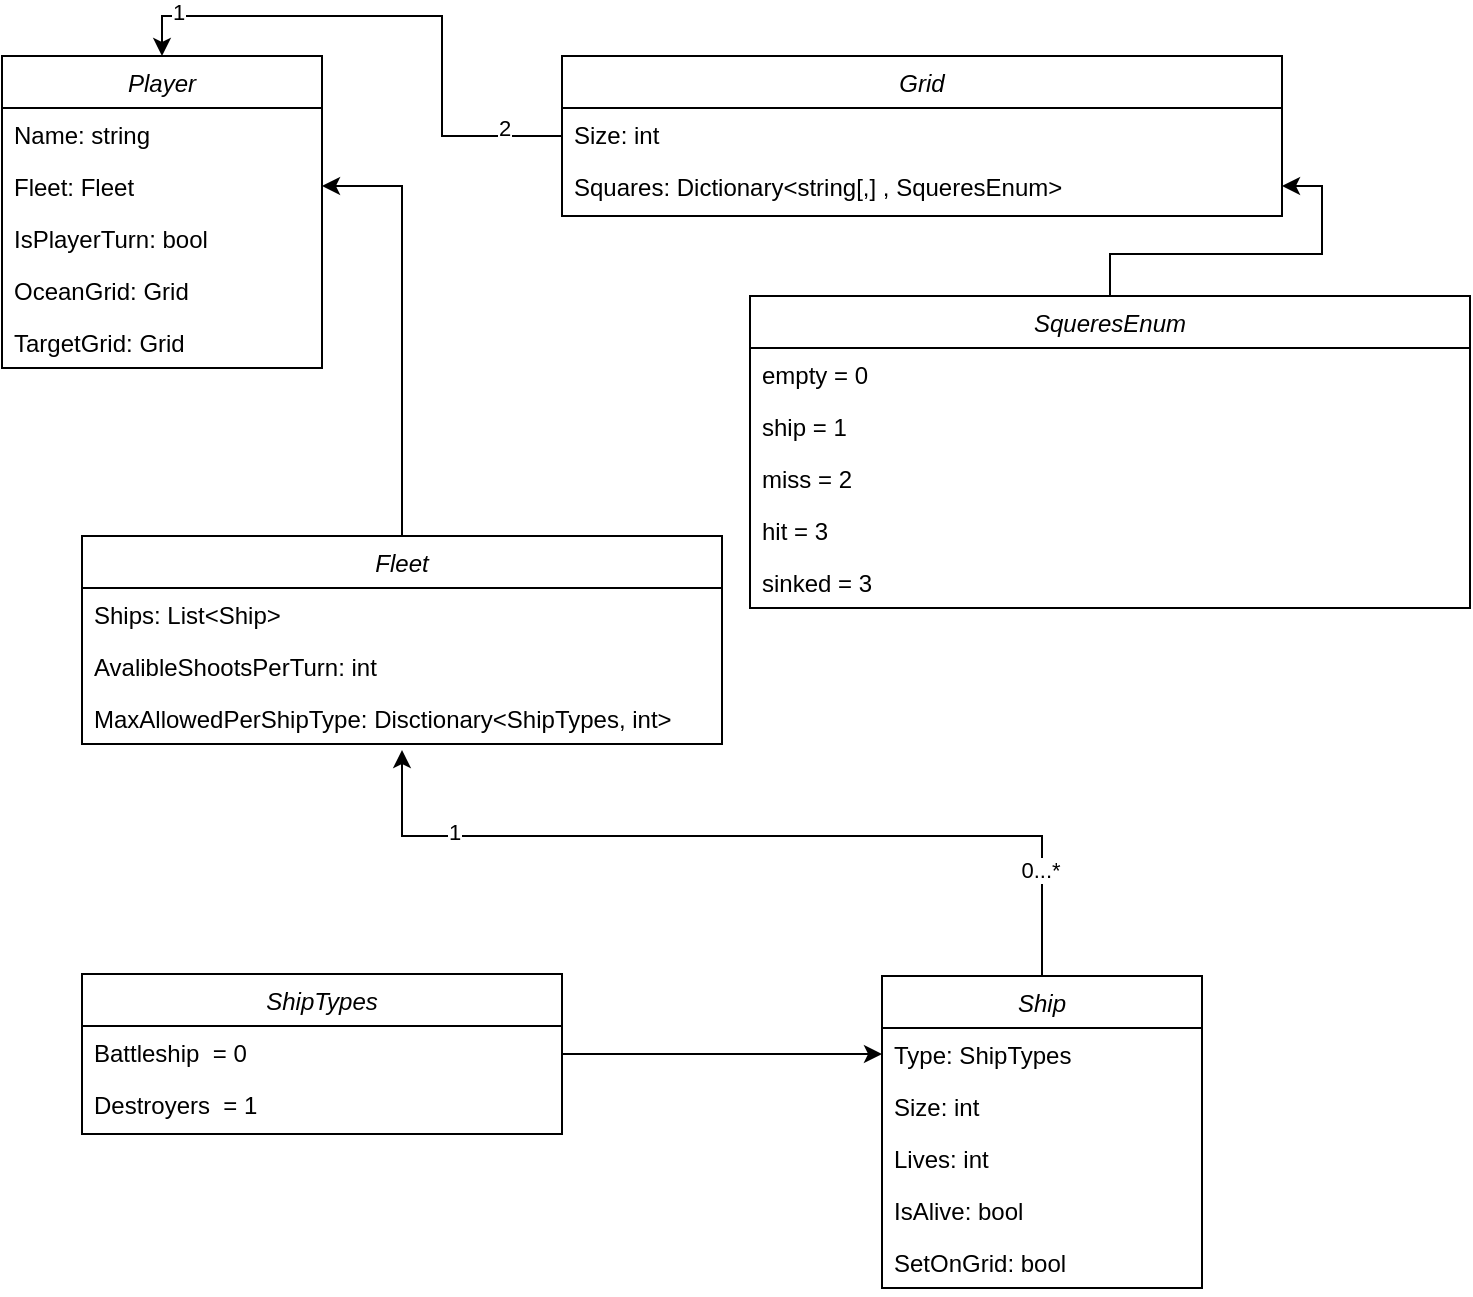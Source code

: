 <mxfile version="21.5.0" type="device">
  <diagram id="C5RBs43oDa-KdzZeNtuy" name="Page-1">
    <mxGraphModel dx="792" dy="1097" grid="1" gridSize="10" guides="1" tooltips="1" connect="1" arrows="1" fold="1" page="1" pageScale="1" pageWidth="827" pageHeight="1169" math="0" shadow="0">
      <root>
        <mxCell id="WIyWlLk6GJQsqaUBKTNV-0" />
        <mxCell id="WIyWlLk6GJQsqaUBKTNV-1" parent="WIyWlLk6GJQsqaUBKTNV-0" />
        <mxCell id="zkfFHV4jXpPFQw0GAbJ--0" value="Player" style="swimlane;fontStyle=2;align=center;verticalAlign=top;childLayout=stackLayout;horizontal=1;startSize=26;horizontalStack=0;resizeParent=1;resizeLast=0;collapsible=1;marginBottom=0;rounded=0;shadow=0;strokeWidth=1;" parent="WIyWlLk6GJQsqaUBKTNV-1" vertex="1">
          <mxGeometry x="40" y="80" width="160" height="156" as="geometry">
            <mxRectangle x="230" y="140" width="160" height="26" as="alternateBounds" />
          </mxGeometry>
        </mxCell>
        <mxCell id="zkfFHV4jXpPFQw0GAbJ--1" value="Name: string" style="text;align=left;verticalAlign=top;spacingLeft=4;spacingRight=4;overflow=hidden;rotatable=0;points=[[0,0.5],[1,0.5]];portConstraint=eastwest;" parent="zkfFHV4jXpPFQw0GAbJ--0" vertex="1">
          <mxGeometry y="26" width="160" height="26" as="geometry" />
        </mxCell>
        <mxCell id="zkfFHV4jXpPFQw0GAbJ--2" value="Fleet: Fleet" style="text;align=left;verticalAlign=top;spacingLeft=4;spacingRight=4;overflow=hidden;rotatable=0;points=[[0,0.5],[1,0.5]];portConstraint=eastwest;rounded=0;shadow=0;html=0;" parent="zkfFHV4jXpPFQw0GAbJ--0" vertex="1">
          <mxGeometry y="52" width="160" height="26" as="geometry" />
        </mxCell>
        <mxCell id="zkfFHV4jXpPFQw0GAbJ--3" value="IsPlayerTurn: bool" style="text;align=left;verticalAlign=top;spacingLeft=4;spacingRight=4;overflow=hidden;rotatable=0;points=[[0,0.5],[1,0.5]];portConstraint=eastwest;rounded=0;shadow=0;html=0;" parent="zkfFHV4jXpPFQw0GAbJ--0" vertex="1">
          <mxGeometry y="78" width="160" height="26" as="geometry" />
        </mxCell>
        <mxCell id="dhn_8ACEzhib1miOB9We-24" value="OceanGrid: Grid&#xa;" style="text;align=left;verticalAlign=top;spacingLeft=4;spacingRight=4;overflow=hidden;rotatable=0;points=[[0,0.5],[1,0.5]];portConstraint=eastwest;rounded=0;shadow=0;html=0;" vertex="1" parent="zkfFHV4jXpPFQw0GAbJ--0">
          <mxGeometry y="104" width="160" height="26" as="geometry" />
        </mxCell>
        <mxCell id="dhn_8ACEzhib1miOB9We-25" value="TargetGrid: Grid&#xa;" style="text;align=left;verticalAlign=top;spacingLeft=4;spacingRight=4;overflow=hidden;rotatable=0;points=[[0,0.5],[1,0.5]];portConstraint=eastwest;rounded=0;shadow=0;html=0;" vertex="1" parent="zkfFHV4jXpPFQw0GAbJ--0">
          <mxGeometry y="130" width="160" height="26" as="geometry" />
        </mxCell>
        <mxCell id="dhn_8ACEzhib1miOB9We-21" style="edgeStyle=orthogonalEdgeStyle;rounded=0;orthogonalLoop=1;jettySize=auto;html=1;entryX=0.497;entryY=1.115;entryDx=0;entryDy=0;entryPerimeter=0;" edge="1" parent="WIyWlLk6GJQsqaUBKTNV-1" source="dhn_8ACEzhib1miOB9We-0" target="dhn_8ACEzhib1miOB9We-55">
          <mxGeometry relative="1" as="geometry">
            <Array as="points">
              <mxPoint x="560" y="470" />
              <mxPoint x="240" y="470" />
            </Array>
          </mxGeometry>
        </mxCell>
        <mxCell id="dhn_8ACEzhib1miOB9We-22" value="1" style="edgeLabel;html=1;align=center;verticalAlign=middle;resizable=0;points=[];" vertex="1" connectable="0" parent="dhn_8ACEzhib1miOB9We-21">
          <mxGeometry x="0.677" y="-2" relative="1" as="geometry">
            <mxPoint as="offset" />
          </mxGeometry>
        </mxCell>
        <mxCell id="dhn_8ACEzhib1miOB9We-23" value="0...*" style="edgeLabel;html=1;align=center;verticalAlign=middle;resizable=0;points=[];" vertex="1" connectable="0" parent="dhn_8ACEzhib1miOB9We-21">
          <mxGeometry x="-0.754" y="1" relative="1" as="geometry">
            <mxPoint as="offset" />
          </mxGeometry>
        </mxCell>
        <mxCell id="dhn_8ACEzhib1miOB9We-0" value="Ship" style="swimlane;fontStyle=2;align=center;verticalAlign=top;childLayout=stackLayout;horizontal=1;startSize=26;horizontalStack=0;resizeParent=1;resizeLast=0;collapsible=1;marginBottom=0;rounded=0;shadow=0;strokeWidth=1;" vertex="1" parent="WIyWlLk6GJQsqaUBKTNV-1">
          <mxGeometry x="480" y="540" width="160" height="156" as="geometry">
            <mxRectangle x="230" y="140" width="160" height="26" as="alternateBounds" />
          </mxGeometry>
        </mxCell>
        <mxCell id="dhn_8ACEzhib1miOB9We-1" value="Type: ShipTypes" style="text;align=left;verticalAlign=top;spacingLeft=4;spacingRight=4;overflow=hidden;rotatable=0;points=[[0,0.5],[1,0.5]];portConstraint=eastwest;" vertex="1" parent="dhn_8ACEzhib1miOB9We-0">
          <mxGeometry y="26" width="160" height="26" as="geometry" />
        </mxCell>
        <mxCell id="dhn_8ACEzhib1miOB9We-2" value="Size: int" style="text;align=left;verticalAlign=top;spacingLeft=4;spacingRight=4;overflow=hidden;rotatable=0;points=[[0,0.5],[1,0.5]];portConstraint=eastwest;rounded=0;shadow=0;html=0;" vertex="1" parent="dhn_8ACEzhib1miOB9We-0">
          <mxGeometry y="52" width="160" height="26" as="geometry" />
        </mxCell>
        <mxCell id="dhn_8ACEzhib1miOB9We-3" value="Lives: int" style="text;align=left;verticalAlign=top;spacingLeft=4;spacingRight=4;overflow=hidden;rotatable=0;points=[[0,0.5],[1,0.5]];portConstraint=eastwest;rounded=0;shadow=0;html=0;" vertex="1" parent="dhn_8ACEzhib1miOB9We-0">
          <mxGeometry y="78" width="160" height="26" as="geometry" />
        </mxCell>
        <mxCell id="dhn_8ACEzhib1miOB9We-53" value="IsAlive: bool" style="text;align=left;verticalAlign=top;spacingLeft=4;spacingRight=4;overflow=hidden;rotatable=0;points=[[0,0.5],[1,0.5]];portConstraint=eastwest;rounded=0;shadow=0;html=0;" vertex="1" parent="dhn_8ACEzhib1miOB9We-0">
          <mxGeometry y="104" width="160" height="26" as="geometry" />
        </mxCell>
        <mxCell id="dhn_8ACEzhib1miOB9We-54" value="SetOnGrid: bool" style="text;align=left;verticalAlign=top;spacingLeft=4;spacingRight=4;overflow=hidden;rotatable=0;points=[[0,0.5],[1,0.5]];portConstraint=eastwest;rounded=0;shadow=0;html=0;" vertex="1" parent="dhn_8ACEzhib1miOB9We-0">
          <mxGeometry y="130" width="160" height="26" as="geometry" />
        </mxCell>
        <mxCell id="dhn_8ACEzhib1miOB9We-26" style="edgeStyle=orthogonalEdgeStyle;rounded=0;orthogonalLoop=1;jettySize=auto;html=1;entryX=0.5;entryY=0;entryDx=0;entryDy=0;" edge="1" parent="WIyWlLk6GJQsqaUBKTNV-1" source="dhn_8ACEzhib1miOB9We-4" target="zkfFHV4jXpPFQw0GAbJ--0">
          <mxGeometry relative="1" as="geometry" />
        </mxCell>
        <mxCell id="dhn_8ACEzhib1miOB9We-27" value="1" style="edgeLabel;html=1;align=center;verticalAlign=middle;resizable=0;points=[];" vertex="1" connectable="0" parent="dhn_8ACEzhib1miOB9We-26">
          <mxGeometry x="0.8" y="-2" relative="1" as="geometry">
            <mxPoint as="offset" />
          </mxGeometry>
        </mxCell>
        <mxCell id="dhn_8ACEzhib1miOB9We-29" value="2" style="edgeLabel;html=1;align=center;verticalAlign=middle;resizable=0;points=[];" vertex="1" connectable="0" parent="dhn_8ACEzhib1miOB9We-26">
          <mxGeometry x="-0.794" y="-4" relative="1" as="geometry">
            <mxPoint as="offset" />
          </mxGeometry>
        </mxCell>
        <mxCell id="dhn_8ACEzhib1miOB9We-4" value="Grid" style="swimlane;fontStyle=2;align=center;verticalAlign=top;childLayout=stackLayout;horizontal=1;startSize=26;horizontalStack=0;resizeParent=1;resizeLast=0;collapsible=1;marginBottom=0;rounded=0;shadow=0;strokeWidth=1;" vertex="1" parent="WIyWlLk6GJQsqaUBKTNV-1">
          <mxGeometry x="320" y="80" width="360" height="80" as="geometry">
            <mxRectangle x="230" y="140" width="160" height="26" as="alternateBounds" />
          </mxGeometry>
        </mxCell>
        <mxCell id="dhn_8ACEzhib1miOB9We-5" value="Size: int" style="text;align=left;verticalAlign=top;spacingLeft=4;spacingRight=4;overflow=hidden;rotatable=0;points=[[0,0.5],[1,0.5]];portConstraint=eastwest;" vertex="1" parent="dhn_8ACEzhib1miOB9We-4">
          <mxGeometry y="26" width="360" height="26" as="geometry" />
        </mxCell>
        <mxCell id="dhn_8ACEzhib1miOB9We-6" value="Squares: Dictionary&lt;string[,] , SqueresEnum&gt;" style="text;align=left;verticalAlign=top;spacingLeft=4;spacingRight=4;overflow=hidden;rotatable=0;points=[[0,0.5],[1,0.5]];portConstraint=eastwest;rounded=0;shadow=0;html=0;" vertex="1" parent="dhn_8ACEzhib1miOB9We-4">
          <mxGeometry y="52" width="360" height="26" as="geometry" />
        </mxCell>
        <mxCell id="dhn_8ACEzhib1miOB9We-20" style="edgeStyle=orthogonalEdgeStyle;rounded=0;orthogonalLoop=1;jettySize=auto;html=1;" edge="1" parent="WIyWlLk6GJQsqaUBKTNV-1" source="dhn_8ACEzhib1miOB9We-8" target="zkfFHV4jXpPFQw0GAbJ--2">
          <mxGeometry relative="1" as="geometry" />
        </mxCell>
        <mxCell id="dhn_8ACEzhib1miOB9We-8" value="Fleet" style="swimlane;fontStyle=2;align=center;verticalAlign=top;childLayout=stackLayout;horizontal=1;startSize=26;horizontalStack=0;resizeParent=1;resizeLast=0;collapsible=1;marginBottom=0;rounded=0;shadow=0;strokeWidth=1;" vertex="1" parent="WIyWlLk6GJQsqaUBKTNV-1">
          <mxGeometry x="80" y="320" width="320" height="104" as="geometry">
            <mxRectangle x="230" y="140" width="160" height="26" as="alternateBounds" />
          </mxGeometry>
        </mxCell>
        <mxCell id="dhn_8ACEzhib1miOB9We-9" value="Ships: List&lt;Ship&gt;" style="text;align=left;verticalAlign=top;spacingLeft=4;spacingRight=4;overflow=hidden;rotatable=0;points=[[0,0.5],[1,0.5]];portConstraint=eastwest;" vertex="1" parent="dhn_8ACEzhib1miOB9We-8">
          <mxGeometry y="26" width="320" height="26" as="geometry" />
        </mxCell>
        <mxCell id="dhn_8ACEzhib1miOB9We-11" value="AvalibleShootsPerTurn: int" style="text;align=left;verticalAlign=top;spacingLeft=4;spacingRight=4;overflow=hidden;rotatable=0;points=[[0,0.5],[1,0.5]];portConstraint=eastwest;rounded=0;shadow=0;html=0;" vertex="1" parent="dhn_8ACEzhib1miOB9We-8">
          <mxGeometry y="52" width="320" height="26" as="geometry" />
        </mxCell>
        <mxCell id="dhn_8ACEzhib1miOB9We-55" value="MaxAllowedPerShipType: Disctionary&lt;ShipTypes, int&gt;" style="text;align=left;verticalAlign=top;spacingLeft=4;spacingRight=4;overflow=hidden;rotatable=0;points=[[0,0.5],[1,0.5]];portConstraint=eastwest;rounded=0;shadow=0;html=0;" vertex="1" parent="dhn_8ACEzhib1miOB9We-8">
          <mxGeometry y="78" width="320" height="26" as="geometry" />
        </mxCell>
        <mxCell id="dhn_8ACEzhib1miOB9We-57" style="edgeStyle=orthogonalEdgeStyle;rounded=0;orthogonalLoop=1;jettySize=auto;html=1;" edge="1" parent="WIyWlLk6GJQsqaUBKTNV-1" source="dhn_8ACEzhib1miOB9We-40" target="dhn_8ACEzhib1miOB9We-6">
          <mxGeometry relative="1" as="geometry" />
        </mxCell>
        <mxCell id="dhn_8ACEzhib1miOB9We-40" value="SqueresEnum" style="swimlane;fontStyle=2;align=center;verticalAlign=top;childLayout=stackLayout;horizontal=1;startSize=26;horizontalStack=0;resizeParent=1;resizeLast=0;collapsible=1;marginBottom=0;rounded=0;shadow=0;strokeWidth=1;" vertex="1" parent="WIyWlLk6GJQsqaUBKTNV-1">
          <mxGeometry x="414" y="200" width="360" height="156" as="geometry">
            <mxRectangle x="230" y="140" width="160" height="26" as="alternateBounds" />
          </mxGeometry>
        </mxCell>
        <mxCell id="dhn_8ACEzhib1miOB9We-41" value="empty = 0&#xa;" style="text;align=left;verticalAlign=top;spacingLeft=4;spacingRight=4;overflow=hidden;rotatable=0;points=[[0,0.5],[1,0.5]];portConstraint=eastwest;" vertex="1" parent="dhn_8ACEzhib1miOB9We-40">
          <mxGeometry y="26" width="360" height="26" as="geometry" />
        </mxCell>
        <mxCell id="dhn_8ACEzhib1miOB9We-43" value="ship = 1&#xa;" style="text;align=left;verticalAlign=top;spacingLeft=4;spacingRight=4;overflow=hidden;rotatable=0;points=[[0,0.5],[1,0.5]];portConstraint=eastwest;" vertex="1" parent="dhn_8ACEzhib1miOB9We-40">
          <mxGeometry y="52" width="360" height="26" as="geometry" />
        </mxCell>
        <mxCell id="dhn_8ACEzhib1miOB9We-44" value="miss = 2&#xa;" style="text;align=left;verticalAlign=top;spacingLeft=4;spacingRight=4;overflow=hidden;rotatable=0;points=[[0,0.5],[1,0.5]];portConstraint=eastwest;" vertex="1" parent="dhn_8ACEzhib1miOB9We-40">
          <mxGeometry y="78" width="360" height="26" as="geometry" />
        </mxCell>
        <mxCell id="dhn_8ACEzhib1miOB9We-45" value="hit = 3&#xa;" style="text;align=left;verticalAlign=top;spacingLeft=4;spacingRight=4;overflow=hidden;rotatable=0;points=[[0,0.5],[1,0.5]];portConstraint=eastwest;" vertex="1" parent="dhn_8ACEzhib1miOB9We-40">
          <mxGeometry y="104" width="360" height="26" as="geometry" />
        </mxCell>
        <mxCell id="dhn_8ACEzhib1miOB9We-46" value="sinked = 3&#xa;" style="text;align=left;verticalAlign=top;spacingLeft=4;spacingRight=4;overflow=hidden;rotatable=0;points=[[0,0.5],[1,0.5]];portConstraint=eastwest;" vertex="1" parent="dhn_8ACEzhib1miOB9We-40">
          <mxGeometry y="130" width="360" height="26" as="geometry" />
        </mxCell>
        <mxCell id="dhn_8ACEzhib1miOB9We-56" style="edgeStyle=orthogonalEdgeStyle;rounded=0;orthogonalLoop=1;jettySize=auto;html=1;" edge="1" parent="WIyWlLk6GJQsqaUBKTNV-1" source="dhn_8ACEzhib1miOB9We-47" target="dhn_8ACEzhib1miOB9We-1">
          <mxGeometry relative="1" as="geometry" />
        </mxCell>
        <mxCell id="dhn_8ACEzhib1miOB9We-47" value="ShipTypes" style="swimlane;fontStyle=2;align=center;verticalAlign=top;childLayout=stackLayout;horizontal=1;startSize=26;horizontalStack=0;resizeParent=1;resizeLast=0;collapsible=1;marginBottom=0;rounded=0;shadow=0;strokeWidth=1;" vertex="1" parent="WIyWlLk6GJQsqaUBKTNV-1">
          <mxGeometry x="80" y="539" width="240" height="80" as="geometry">
            <mxRectangle x="230" y="140" width="160" height="26" as="alternateBounds" />
          </mxGeometry>
        </mxCell>
        <mxCell id="dhn_8ACEzhib1miOB9We-48" value="Battleship  = 0&#xa;" style="text;align=left;verticalAlign=top;spacingLeft=4;spacingRight=4;overflow=hidden;rotatable=0;points=[[0,0.5],[1,0.5]];portConstraint=eastwest;" vertex="1" parent="dhn_8ACEzhib1miOB9We-47">
          <mxGeometry y="26" width="240" height="26" as="geometry" />
        </mxCell>
        <mxCell id="dhn_8ACEzhib1miOB9We-49" value="Destroyers  = 1&#xa;" style="text;align=left;verticalAlign=top;spacingLeft=4;spacingRight=4;overflow=hidden;rotatable=0;points=[[0,0.5],[1,0.5]];portConstraint=eastwest;" vertex="1" parent="dhn_8ACEzhib1miOB9We-47">
          <mxGeometry y="52" width="240" height="26" as="geometry" />
        </mxCell>
      </root>
    </mxGraphModel>
  </diagram>
</mxfile>
